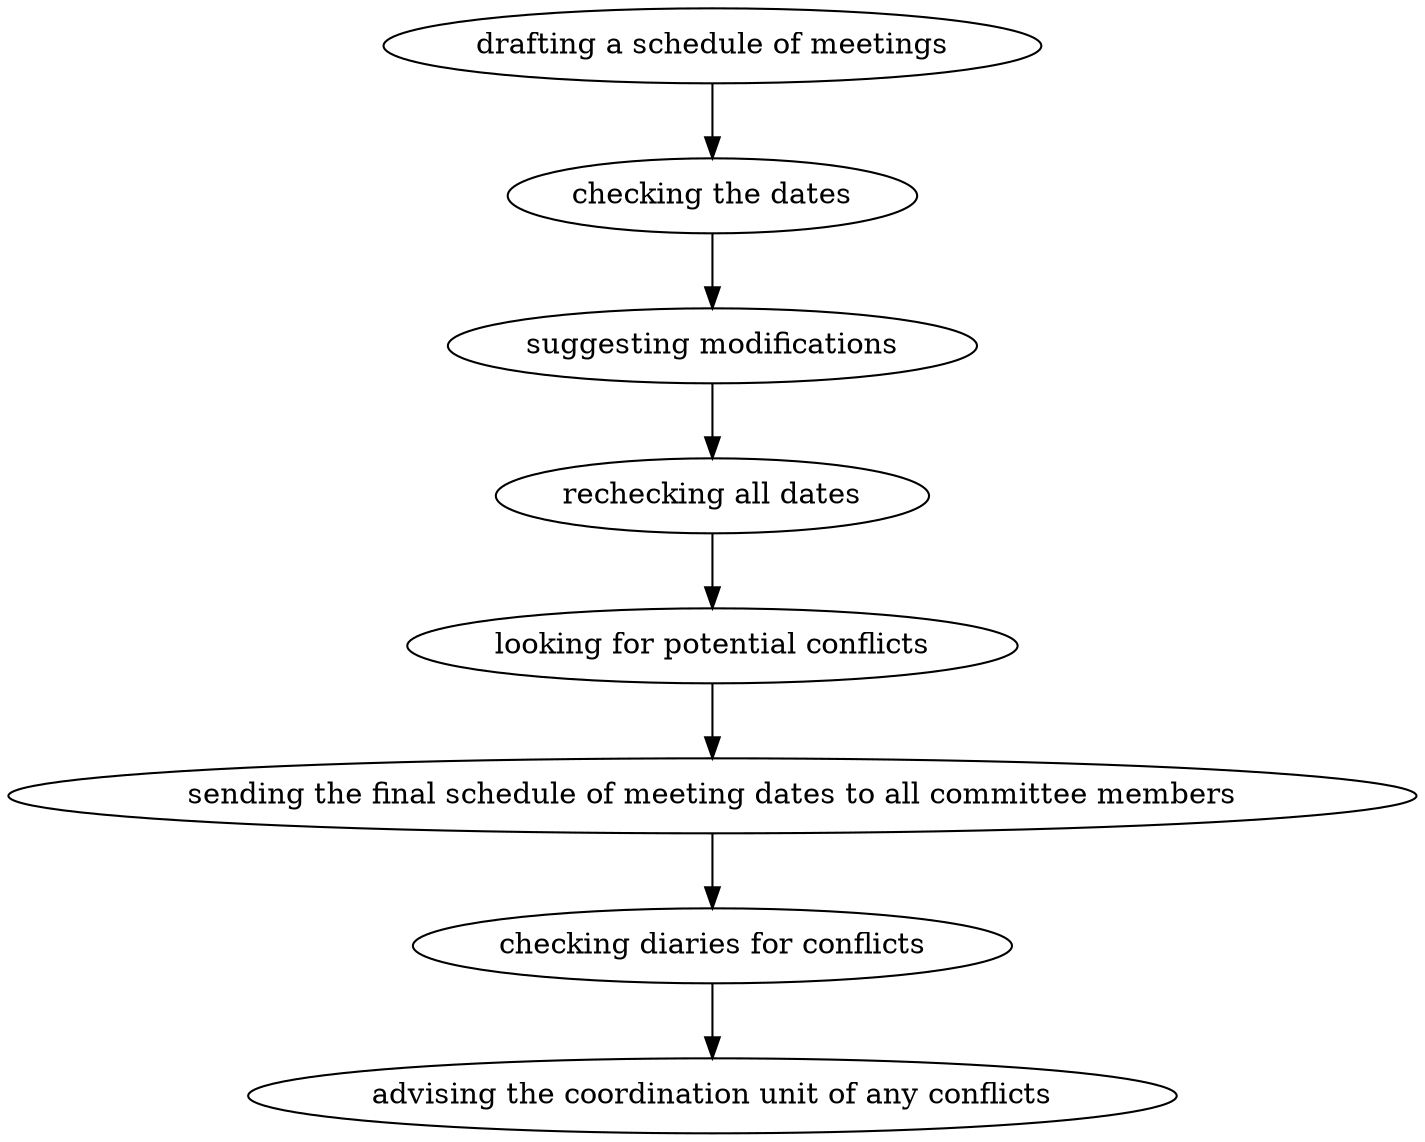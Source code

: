 strict digraph "doc-9.3" {
	graph [name="doc-9.3"];
	"drafting a schedule of meetings"	[attrs="{'type': 'Activity', 'label': 'drafting a schedule of meetings'}"];
	"checking the dates"	[attrs="{'type': 'Activity', 'label': 'checking the dates'}"];
	"drafting a schedule of meetings" -> "checking the dates"	[attrs="{'type': 'flow', 'label': 'flow'}"];
	"suggesting modifications"	[attrs="{'type': 'Activity', 'label': 'suggesting modifications'}"];
	"checking the dates" -> "suggesting modifications"	[attrs="{'type': 'flow', 'label': 'flow'}"];
	"rechecking all dates"	[attrs="{'type': 'Activity', 'label': 'rechecking all dates'}"];
	"suggesting modifications" -> "rechecking all dates"	[attrs="{'type': 'flow', 'label': 'flow'}"];
	"looking for potential conflicts"	[attrs="{'type': 'Activity', 'label': 'looking for potential conflicts'}"];
	"rechecking all dates" -> "looking for potential conflicts"	[attrs="{'type': 'flow', 'label': 'flow'}"];
	"sending the final schedule of meeting dates to all committee members"	[attrs="{'type': 'Activity', 'label': 'sending the final schedule of meeting dates to all committee members'}"];
	"looking for potential conflicts" -> "sending the final schedule of meeting dates to all committee members"	[attrs="{'type': 'flow', 'label': 'flow'}"];
	"checking diaries for conflicts"	[attrs="{'type': 'Activity', 'label': 'checking diaries for conflicts'}"];
	"sending the final schedule of meeting dates to all committee members" -> "checking diaries for conflicts"	[attrs="{'type': 'flow', 'label': 'flow'}"];
	"advising the coordination unit of any conflicts"	[attrs="{'type': 'Activity', 'label': 'advising the coordination unit of any conflicts'}"];
	"checking diaries for conflicts" -> "advising the coordination unit of any conflicts"	[attrs="{'type': 'flow', 'label': 'flow'}"];
}
